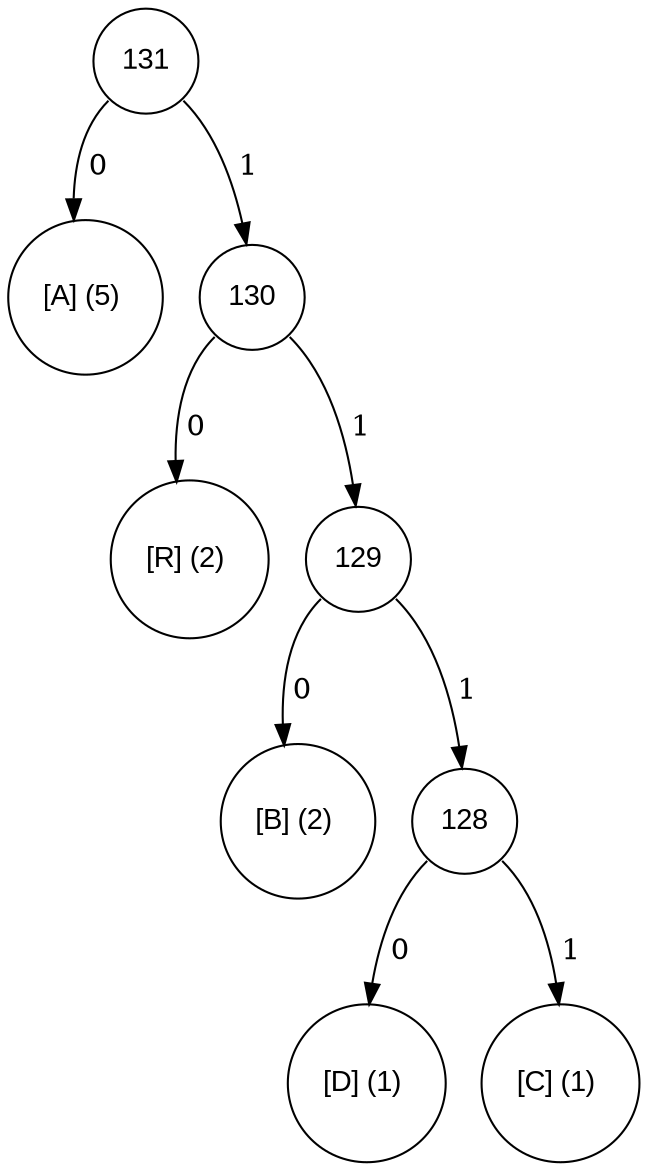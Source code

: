 digraph tree {
	node [fontname="Arial", shape="circle", width=0.5]; 

131:sw -> 65 [label = " 0"]; 
65 [label = "[A] (5) "]; 
131:se -> 130 [label = " 1"]; 
130 [label = "130"]; 
130:sw -> 82 [label = " 0"]; 
82 [label = "[R] (2) "]; 
130:se -> 129 [label = " 1"]; 
129 [label = "129"]; 
129:sw -> 66 [label = " 0"]; 
66 [label = "[B] (2) "]; 
129:se -> 128 [label = " 1"]; 
128 [label = "128"]; 
128:se -> 67 [label = " 1"]; 
67 [label = "[C] (1) "]; 
128:sw -> 68 [label = " 0"]; 
68 [label = "[D] (1) "]; 
}
